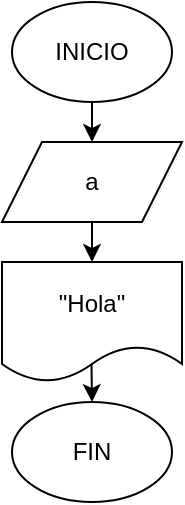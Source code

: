 <mxfile version="21.6.5" type="device">
  <diagram id="C5RBs43oDa-KdzZeNtuy" name="Page-1">
    <mxGraphModel dx="592" dy="346" grid="1" gridSize="10" guides="1" tooltips="1" connect="1" arrows="1" fold="1" page="1" pageScale="1" pageWidth="827" pageHeight="1169" math="0" shadow="0">
      <root>
        <mxCell id="WIyWlLk6GJQsqaUBKTNV-0" />
        <mxCell id="WIyWlLk6GJQsqaUBKTNV-1" parent="WIyWlLk6GJQsqaUBKTNV-0" />
        <mxCell id="7NOALjSgeBlPAl4TsL1B-9" style="edgeStyle=orthogonalEdgeStyle;rounded=0;orthogonalLoop=1;jettySize=auto;html=1;exitX=0.5;exitY=1;exitDx=0;exitDy=0;entryX=0.5;entryY=0;entryDx=0;entryDy=0;" parent="WIyWlLk6GJQsqaUBKTNV-1" source="7NOALjSgeBlPAl4TsL1B-0" target="7NOALjSgeBlPAl4TsL1B-4" edge="1">
          <mxGeometry relative="1" as="geometry" />
        </mxCell>
        <mxCell id="7NOALjSgeBlPAl4TsL1B-0" value="INICIO" style="ellipse;whiteSpace=wrap;html=1;" parent="WIyWlLk6GJQsqaUBKTNV-1" vertex="1">
          <mxGeometry x="390" y="210" width="80" height="50" as="geometry" />
        </mxCell>
        <mxCell id="W31H8whpQhHKhEUT-o3U-0" style="edgeStyle=orthogonalEdgeStyle;rounded=0;orthogonalLoop=1;jettySize=auto;html=1;exitX=0.5;exitY=0;exitDx=0;exitDy=0;entryX=0.497;entryY=0.835;entryDx=0;entryDy=0;entryPerimeter=0;startArrow=classic;startFill=1;endArrow=none;endFill=0;" edge="1" parent="WIyWlLk6GJQsqaUBKTNV-1" source="7NOALjSgeBlPAl4TsL1B-1" target="7NOALjSgeBlPAl4TsL1B-6">
          <mxGeometry relative="1" as="geometry" />
        </mxCell>
        <mxCell id="7NOALjSgeBlPAl4TsL1B-1" value="FIN" style="ellipse;whiteSpace=wrap;html=1;" parent="WIyWlLk6GJQsqaUBKTNV-1" vertex="1">
          <mxGeometry x="390" y="410" width="80" height="50" as="geometry" />
        </mxCell>
        <mxCell id="7NOALjSgeBlPAl4TsL1B-10" style="edgeStyle=orthogonalEdgeStyle;rounded=0;orthogonalLoop=1;jettySize=auto;html=1;exitX=0.5;exitY=1;exitDx=0;exitDy=0;entryX=0.5;entryY=0;entryDx=0;entryDy=0;" parent="WIyWlLk6GJQsqaUBKTNV-1" source="7NOALjSgeBlPAl4TsL1B-4" edge="1">
          <mxGeometry relative="1" as="geometry">
            <mxPoint x="430" y="340" as="targetPoint" />
          </mxGeometry>
        </mxCell>
        <mxCell id="7NOALjSgeBlPAl4TsL1B-4" value="a" style="shape=parallelogram;perimeter=parallelogramPerimeter;whiteSpace=wrap;html=1;fixedSize=1;" parent="WIyWlLk6GJQsqaUBKTNV-1" vertex="1">
          <mxGeometry x="385" y="280" width="90" height="40" as="geometry" />
        </mxCell>
        <mxCell id="7NOALjSgeBlPAl4TsL1B-6" value="&quot;Hola&quot;" style="shape=document;whiteSpace=wrap;html=1;boundedLbl=1;" parent="WIyWlLk6GJQsqaUBKTNV-1" vertex="1">
          <mxGeometry x="385" y="340" width="90" height="60" as="geometry" />
        </mxCell>
      </root>
    </mxGraphModel>
  </diagram>
</mxfile>
